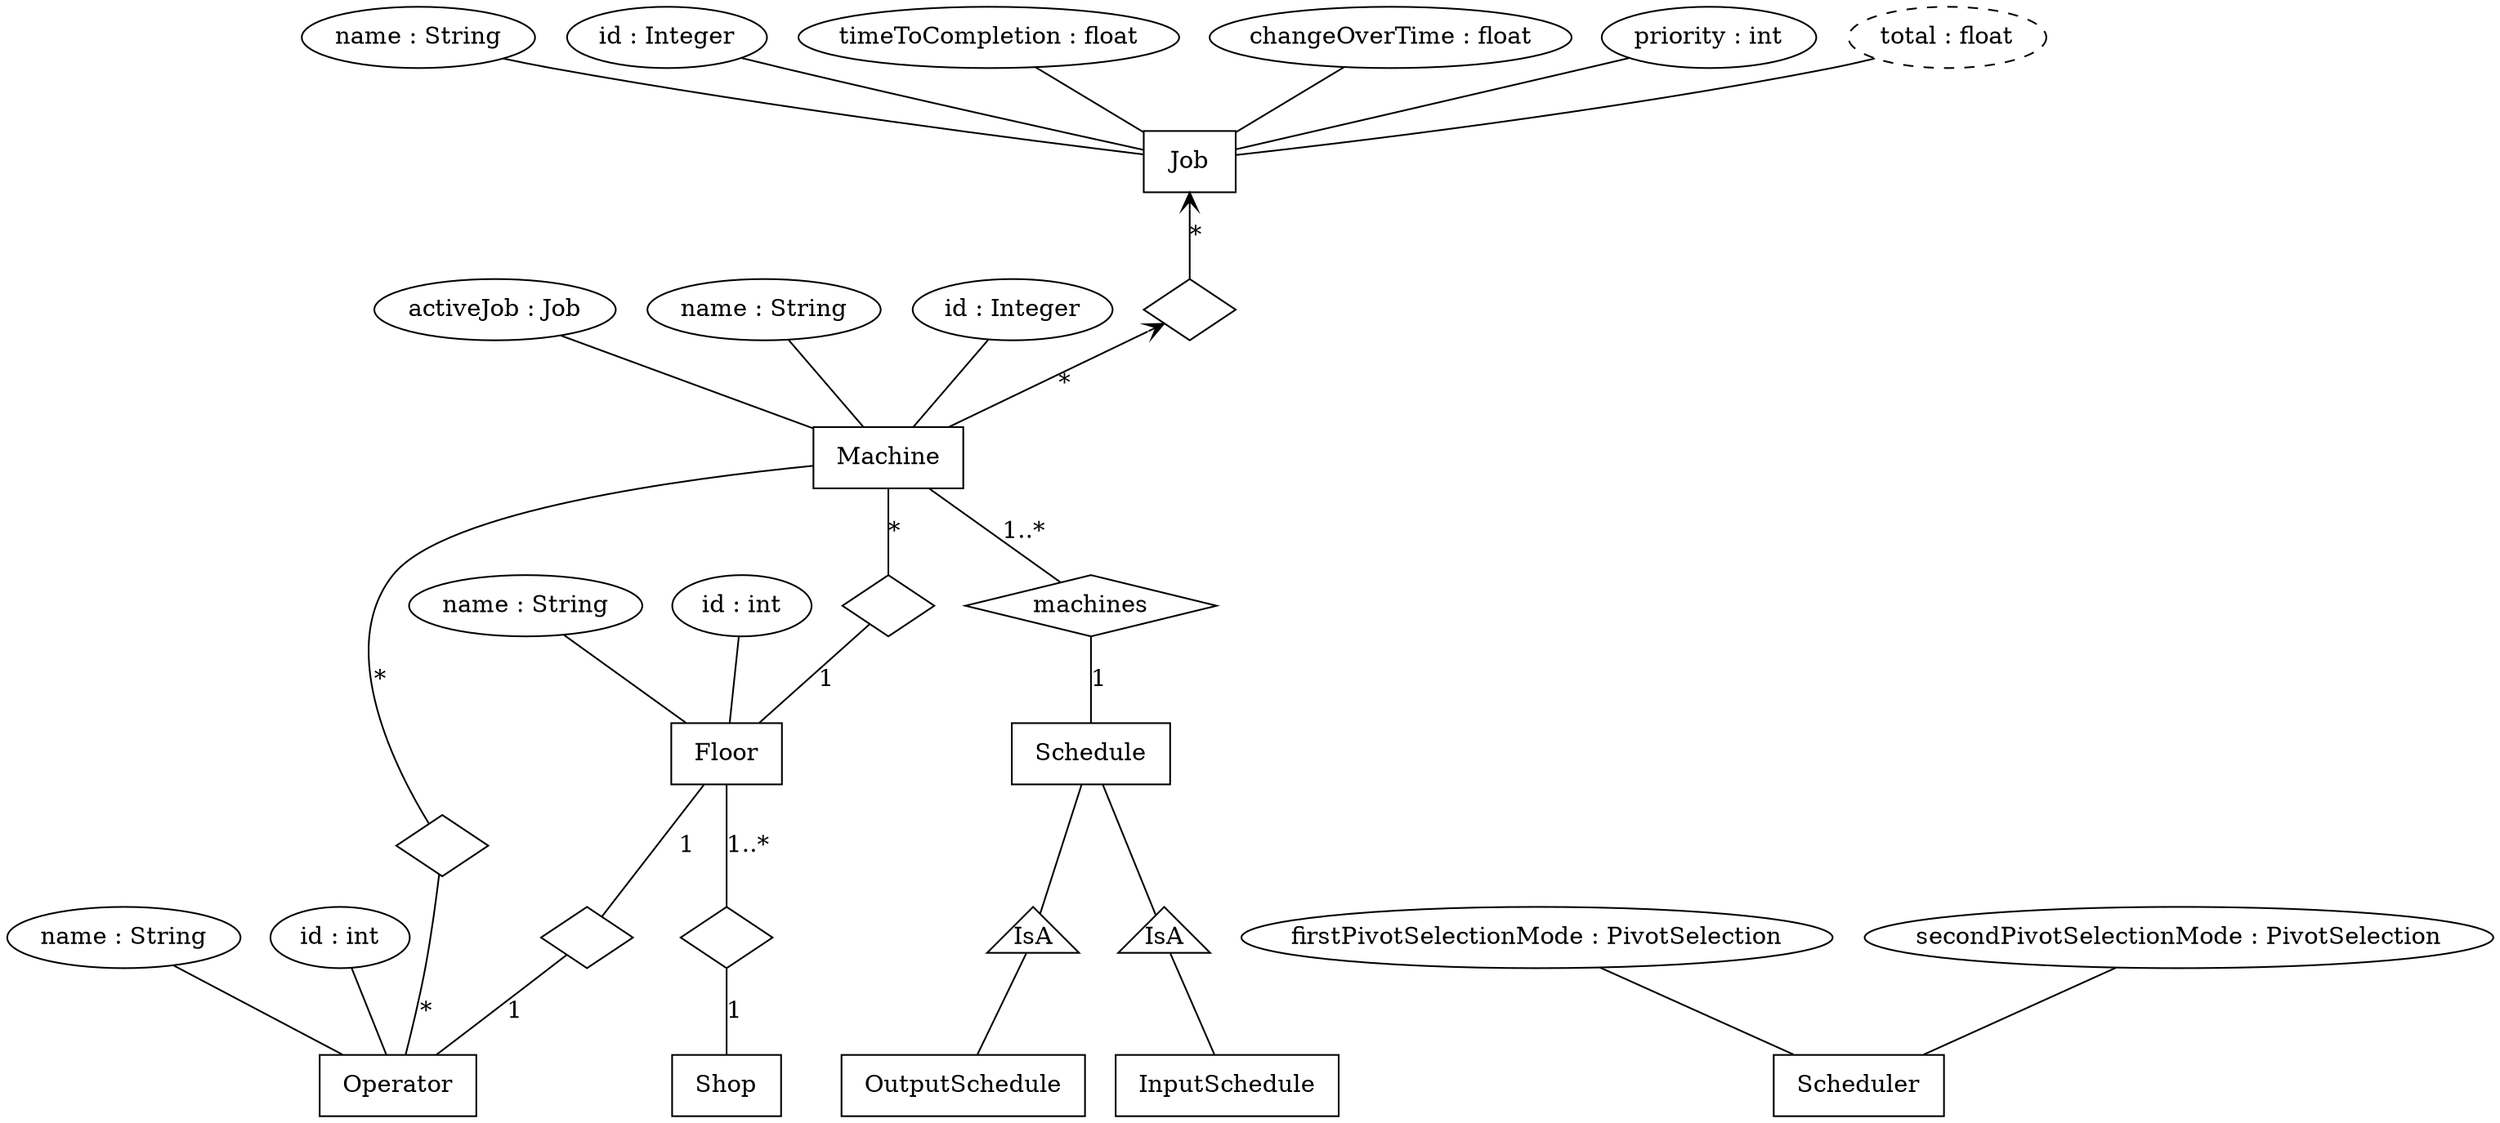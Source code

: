 // Code generated by Umple 1.30.2.5248.dba0a5744

digraph "umpleFile" {
  size="80,10"
  rankdir="BT"
  node [shape=record margin=0; href="javascript:Action.selectClass(&quot;\N&quot;);"];

  // Class: Machine
  "Machine" [shape=rectangle, label="   Machine   ",
   tooltip="class Machine
"];

  // Attributes for Machine
  "activeJobMachine" [shape=ellipse, label="   activeJob\ :\ Job   ", tooltip="Job activeJob&#13;"];
  "Machine" -> "activeJobMachine" [arrowhead="none"];

  "nameMachine" [shape=ellipse, label="   name\ :\ String   ", tooltip="String name&#13;"];
  "Machine" -> "nameMachine" [arrowhead="none"];

  "idMachine" [shape=ellipse, label="   id\ :\ Integer   ", tooltip="Integer id&#13;"];
  "Machine" -> "idMachine" [arrowhead="none"];

  // Class: Job
  "Job" [shape=rectangle, label="   Job   ",
   tooltip="class Job
"];

  // Attributes for Job
  "nameJob" [shape=ellipse, label="   name\ :\ String   ", tooltip="String name&#13;"];
  "Job" -> "nameJob" [arrowhead="none"];

  "idJob" [shape=ellipse, label="   id\ :\ Integer   ", tooltip="Integer id&#13;"];
  "Job" -> "idJob" [arrowhead="none"];

  "timeToCompletionJob" [shape=ellipse, label="   timeToCompletion\ :\ float   ", tooltip="float timeToCompletion&#13;"];
  "Job" -> "timeToCompletionJob" [arrowhead="none"];

  "changeOverTimeJob" [shape=ellipse, label="   changeOverTime\ :\ float   ", tooltip="float changeOverTime&#13;"];
  "Job" -> "changeOverTimeJob" [arrowhead="none"];

  "priorityJob" [shape=ellipse, label="   priority\ :\ int   ", tooltip="int priority&#13;"];
  "Job" -> "priorityJob" [arrowhead="none"];

  "totalJob" [shape=ellipse, style=dashed, label="   total\ :\ float   ", tooltip="float total&#13;"];
  "Job" -> "totalJob" [arrowhead="none"];

  // Class: Operator
  "Operator" [shape=rectangle, label="   Operator   ",
   tooltip="class Operator
"];

  // Attributes for Operator
  "nameOperator" [shape=ellipse, label="   name\ :\ String   ", tooltip="String name&#13;"];
  "Operator" -> "nameOperator" [arrowhead="none"];

  "idOperator" [shape=ellipse, label="   id\ :\ int   ", tooltip="int id&#13;"];
  "Operator" -> "idOperator" [arrowhead="none"];

  // Class: Floor
  "Floor" [shape=rectangle, label="   Floor   ",
   tooltip="class Floor
"];

  // Attributes for Floor
  "nameFloor" [shape=ellipse, label="   name\ :\ String   ", tooltip="String name&#13;"];
  "Floor" -> "nameFloor" [arrowhead="none"];

  "idFloor" [shape=ellipse, label="   id\ :\ int   ", tooltip="int id&#13;"];
  "Floor" -> "idFloor" [arrowhead="none"];

  // Class: Shop
  "Shop" [shape=rectangle, label="   Shop   ",
   tooltip="class Shop
"];

  // Attributes for Shop
  // Class: Schedule
  "Schedule" [shape=rectangle, label="   Schedule   ",
   tooltip="class Schedule
"];

  // Attributes for Schedule
  // Class: OutputSchedule
  "OutputSchedule" [shape=rectangle, label="   OutputSchedule   ",
   tooltip="class OutputSchedule
"];

  // Attributes for OutputSchedule
  "OutputScheduleIsA" [shape=triangle, label="IsA"];
  "OutputSchedule" -> "OutputScheduleIsA" [arrowhead="none"];
  "OutputScheduleIsA" -> "Schedule" [arrowhead="none"];


  // Class: InputSchedule
  "InputSchedule" [shape=rectangle, label="   InputSchedule   ",
   tooltip="class InputSchedule
"];

  // Attributes for InputSchedule
  "InputScheduleIsA" [shape=triangle, label="IsA"];
  "InputSchedule" -> "InputScheduleIsA" [arrowhead="none"];
  "InputScheduleIsA" -> "Schedule" [arrowhead="none"];


  // Class: Scheduler
  "Scheduler" [shape=rectangle, label="   Scheduler   ",
   tooltip="class Scheduler
"];

  // Attributes for Scheduler
  "firstPivotSelectionModeScheduler" [shape=ellipse, label="   firstPivotSelectionMode\ :\ PivotSelection   ", tooltip="PivotSelection firstPivotSelectionMode&#13;"];
  "Scheduler" -> "firstPivotSelectionModeScheduler" [arrowhead="none"];

  "secondPivotSelectionModeScheduler" [shape=ellipse, label="   secondPivotSelectionMode\ :\ PivotSelection   ", tooltip="PivotSelection secondPivotSelectionMode&#13;"];
  "Scheduler" -> "secondPivotSelectionModeScheduler" [arrowhead="none"];

  // All associations
  "Machine_Job" [shape=diamond, label="      ", tooltip="Machine->Job"];
  "Machine" -> "Machine_Job" [dir="forward", arrowhead="open", label="*", tooltip="Machine->Job" labeltooltip="Machine->Job" headtooltip="Machine->Job" tailtooltip="Machine->Job" labelurl="javascript:void()" tailurl="javascript:void()" headurl="javascript:void()" ];

  "Machine_Job" -> "Job" [dir="forward", arrowhead="open", label="*", tooltip="Machine->Job" labeltooltip="Machine->Job" headtooltip="Machine->Job" tailtooltip="Machine->Job" labelurl="javascript:void()" tailurl="javascript:void()" headurl="javascript:void()" ];

  "Operator_Machine" [shape=diamond, label="      ", tooltip="Operator->Machine"];
  "Operator" -> "Operator_Machine" [dir="none", label="*", tooltip="Operator->Machine" labeltooltip="Operator->Machine" headtooltip="Operator->Machine" tailtooltip="Operator->Machine" labelurl="javascript:void()" tailurl="javascript:void()" headurl="javascript:void()" ];

  "Operator_Machine" -> "Machine" [dir="none", label="*", tooltip="Operator->Machine" labeltooltip="Operator->Machine" headtooltip="Operator->Machine" tailtooltip="Operator->Machine" labelurl="javascript:void()" tailurl="javascript:void()" headurl="javascript:void()" ];

  "Operator_Floor" [shape=diamond, label="      ", tooltip="Operator->Floor"];
  "Operator" -> "Operator_Floor" [dir="none", label="1", tooltip="Operator->Floor" labeltooltip="Operator->Floor" headtooltip="Operator->Floor" tailtooltip="Operator->Floor" labelurl="javascript:void()" tailurl="javascript:void()" headurl="javascript:void()" ];

  "Operator_Floor" -> "Floor" [dir="none", label="1", tooltip="Operator->Floor" labeltooltip="Operator->Floor" headtooltip="Operator->Floor" tailtooltip="Operator->Floor" labelurl="javascript:void()" tailurl="javascript:void()" headurl="javascript:void()" ];

  "Floor_Machine" [shape=diamond, label="      ", tooltip="Floor->Machine"];
  "Floor" -> "Floor_Machine" [dir="none", label="1", tooltip="Floor->Machine" labeltooltip="Floor->Machine" headtooltip="Floor->Machine" tailtooltip="Floor->Machine" labelurl="javascript:void()" tailurl="javascript:void()" headurl="javascript:void()" ];

  "Floor_Machine" -> "Machine" [dir="none", label="*", tooltip="Floor->Machine" labeltooltip="Floor->Machine" headtooltip="Floor->Machine" tailtooltip="Floor->Machine" labelurl="javascript:void()" tailurl="javascript:void()" headurl="javascript:void()" ];

  "Shop_Floor" [shape=diamond, label="      ", tooltip="Shop->Floor"];
  "Shop" -> "Shop_Floor" [dir="none", label="1", tooltip="Shop->Floor" labeltooltip="Shop->Floor" headtooltip="Shop->Floor" tailtooltip="Shop->Floor" labelurl="javascript:void()" tailurl="javascript:void()" headurl="javascript:void()" ];

  "Shop_Floor" -> "Floor" [dir="none", label="1..*", tooltip="Shop->Floor" labeltooltip="Shop->Floor" headtooltip="Shop->Floor" tailtooltip="Shop->Floor" labelurl="javascript:void()" tailurl="javascript:void()" headurl="javascript:void()" ];

  "Schedule_Machine" [shape=diamond, label="   machines   ", tooltip="Schedule->Machine"];
  "Schedule" -> "Schedule_Machine" [dir="none", label="1", tooltip="Schedule->Machine" labeltooltip="Schedule->Machine" headtooltip="Schedule->Machine" tailtooltip="Schedule->Machine" labelurl="javascript:void()" tailurl="javascript:void()" headurl="javascript:void()" ];

  "Schedule_Machine" -> "Machine" [dir="none", label="1..*", tooltip="Schedule->Machine" labeltooltip="Schedule->Machine" headtooltip="Schedule->Machine" tailtooltip="Schedule->Machine" labelurl="javascript:void()" tailurl="javascript:void()" headurl="javascript:void()" ];

}

